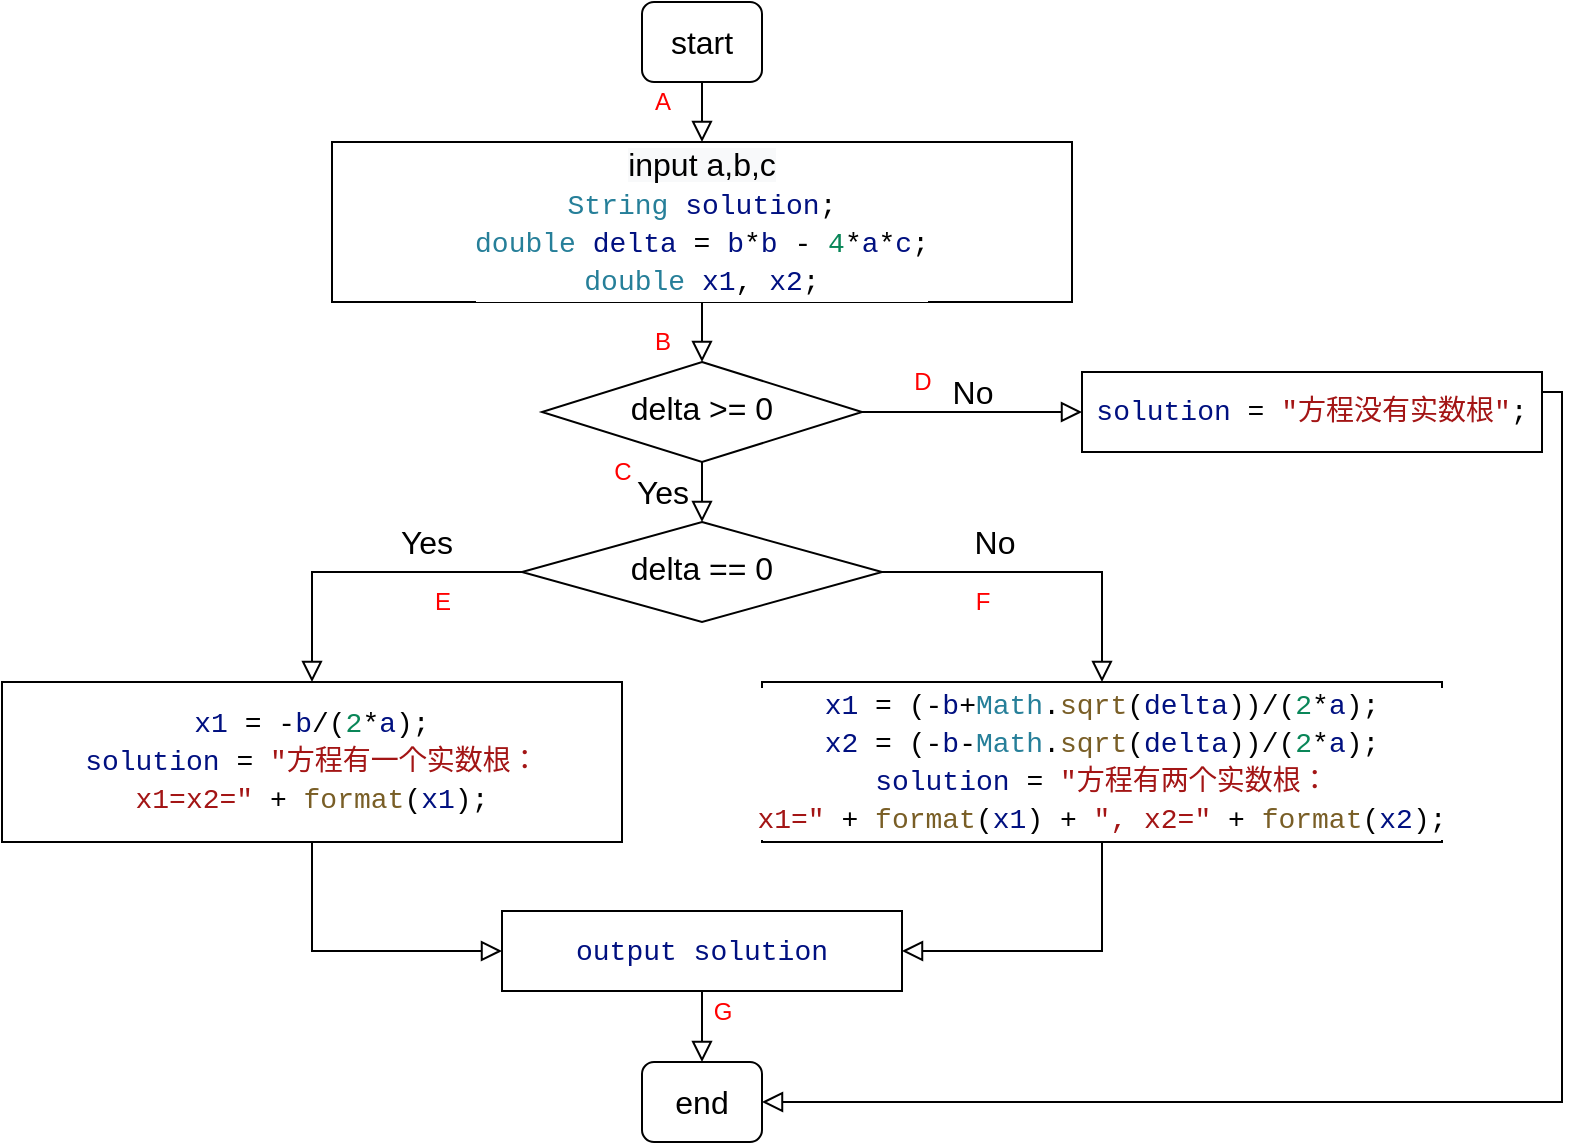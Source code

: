<mxfile version="14.6.11" type="github">
  <diagram id="C5RBs43oDa-KdzZeNtuy" name="Page-1">
    <mxGraphModel dx="1022" dy="436" grid="1" gridSize="10" guides="1" tooltips="1" connect="1" arrows="1" fold="1" page="1" pageScale="1" pageWidth="827" pageHeight="1169" math="0" shadow="0">
      <root>
        <mxCell id="WIyWlLk6GJQsqaUBKTNV-0" />
        <mxCell id="WIyWlLk6GJQsqaUBKTNV-1" parent="WIyWlLk6GJQsqaUBKTNV-0" />
        <mxCell id="fIqPK13ThxbJ5xYCtsDk-0" value="start" style="rounded=1;whiteSpace=wrap;html=1;fontSize=16;glass=0;strokeWidth=1;shadow=0;" parent="WIyWlLk6GJQsqaUBKTNV-1" vertex="1">
          <mxGeometry x="340" y="130" width="60" height="40" as="geometry" />
        </mxCell>
        <mxCell id="fIqPK13ThxbJ5xYCtsDk-1" value="Yes" style="rounded=0;html=1;jettySize=auto;orthogonalLoop=1;fontSize=16;endArrow=block;endFill=0;endSize=8;strokeWidth=1;shadow=0;labelBackgroundColor=none;edgeStyle=orthogonalEdgeStyle;" parent="WIyWlLk6GJQsqaUBKTNV-1" source="fIqPK13ThxbJ5xYCtsDk-3" target="fIqPK13ThxbJ5xYCtsDk-7" edge="1">
          <mxGeometry y="20" relative="1" as="geometry">
            <mxPoint as="offset" />
          </mxGeometry>
        </mxCell>
        <mxCell id="fIqPK13ThxbJ5xYCtsDk-2" value="No" style="edgeStyle=orthogonalEdgeStyle;rounded=0;html=1;jettySize=auto;orthogonalLoop=1;fontSize=16;endArrow=block;endFill=0;endSize=8;strokeWidth=1;shadow=0;labelBackgroundColor=none;" parent="WIyWlLk6GJQsqaUBKTNV-1" source="fIqPK13ThxbJ5xYCtsDk-3" target="fIqPK13ThxbJ5xYCtsDk-4" edge="1">
          <mxGeometry y="10" relative="1" as="geometry">
            <mxPoint as="offset" />
          </mxGeometry>
        </mxCell>
        <mxCell id="fIqPK13ThxbJ5xYCtsDk-3" value="delta &amp;gt;= 0" style="rhombus;whiteSpace=wrap;html=1;shadow=0;fontFamily=Helvetica;fontSize=16;align=center;strokeWidth=1;spacing=6;spacingTop=-4;" parent="WIyWlLk6GJQsqaUBKTNV-1" vertex="1">
          <mxGeometry x="290" y="310" width="160" height="50" as="geometry" />
        </mxCell>
        <mxCell id="fIqPK13ThxbJ5xYCtsDk-4" value="&lt;div style=&quot;background-color: rgb(255 , 255 , 255) ; font-family: &amp;#34;consolas&amp;#34; , &amp;#34;courier new&amp;#34; , monospace ; font-size: 14px ; line-height: 19px&quot;&gt;&lt;span style=&quot;color: #001080&quot;&gt;solution&lt;/span&gt;&amp;nbsp;=&amp;nbsp;&lt;span style=&quot;color: #a31515&quot;&gt;&quot;方程没有实数根&quot;&lt;/span&gt;;&lt;/div&gt;" style="rounded=0;whiteSpace=wrap;html=1;fontSize=16;glass=0;strokeWidth=1;shadow=0;" parent="WIyWlLk6GJQsqaUBKTNV-1" vertex="1">
          <mxGeometry x="560" y="315" width="230" height="40" as="geometry" />
        </mxCell>
        <mxCell id="fIqPK13ThxbJ5xYCtsDk-5" value="No" style="rounded=0;html=1;jettySize=auto;orthogonalLoop=1;fontSize=16;endArrow=block;endFill=0;endSize=8;strokeWidth=1;shadow=0;labelBackgroundColor=none;edgeStyle=orthogonalEdgeStyle;entryX=0.5;entryY=0;entryDx=0;entryDy=0;exitX=1;exitY=0.5;exitDx=0;exitDy=0;" parent="WIyWlLk6GJQsqaUBKTNV-1" source="fIqPK13ThxbJ5xYCtsDk-7" target="fIqPK13ThxbJ5xYCtsDk-8" edge="1">
          <mxGeometry x="-0.33" y="15" relative="1" as="geometry">
            <mxPoint as="offset" />
            <mxPoint x="520" y="415" as="targetPoint" />
          </mxGeometry>
        </mxCell>
        <mxCell id="fIqPK13ThxbJ5xYCtsDk-6" value="Yes&lt;br&gt;" style="edgeStyle=orthogonalEdgeStyle;rounded=0;html=1;jettySize=auto;orthogonalLoop=1;fontSize=16;endArrow=block;endFill=0;endSize=8;strokeWidth=1;shadow=0;labelBackgroundColor=none;exitX=0;exitY=0.5;exitDx=0;exitDy=0;" parent="WIyWlLk6GJQsqaUBKTNV-1" source="fIqPK13ThxbJ5xYCtsDk-7" target="fIqPK13ThxbJ5xYCtsDk-9" edge="1">
          <mxGeometry x="-0.394" y="-15" relative="1" as="geometry">
            <mxPoint as="offset" />
          </mxGeometry>
        </mxCell>
        <mxCell id="fIqPK13ThxbJ5xYCtsDk-7" value="delta == 0" style="rhombus;whiteSpace=wrap;html=1;shadow=0;fontFamily=Helvetica;fontSize=16;align=center;strokeWidth=1;spacing=6;spacingTop=-4;" parent="WIyWlLk6GJQsqaUBKTNV-1" vertex="1">
          <mxGeometry x="280" y="390" width="180" height="50" as="geometry" />
        </mxCell>
        <mxCell id="fIqPK13ThxbJ5xYCtsDk-8" value="&lt;div style=&quot;background-color: rgb(255 , 255 , 255) ; font-family: &amp;#34;consolas&amp;#34; , &amp;#34;courier new&amp;#34; , monospace ; font-size: 14px ; line-height: 19px&quot;&gt;&lt;div style=&quot;font-family: &amp;#34;consolas&amp;#34; , &amp;#34;courier new&amp;#34; , monospace ; line-height: 19px&quot;&gt;&lt;span style=&quot;color: #001080&quot;&gt;x1&lt;/span&gt;&amp;nbsp;=&amp;nbsp;(-&lt;span style=&quot;color: #001080&quot;&gt;b&lt;/span&gt;+&lt;span style=&quot;color: #267f99&quot;&gt;Math&lt;/span&gt;.&lt;span style=&quot;color: #795e26&quot;&gt;sqrt&lt;/span&gt;(&lt;span style=&quot;color: #001080&quot;&gt;delta&lt;/span&gt;))/(&lt;span style=&quot;color: #098658&quot;&gt;2&lt;/span&gt;*&lt;span style=&quot;color: #001080&quot;&gt;a&lt;/span&gt;);&lt;/div&gt;&lt;div style=&quot;font-family: &amp;#34;consolas&amp;#34; , &amp;#34;courier new&amp;#34; , monospace ; line-height: 19px&quot;&gt;&lt;div style=&quot;font-family: &amp;#34;consolas&amp;#34; , &amp;#34;courier new&amp;#34; , monospace ; line-height: 19px&quot;&gt;&lt;span style=&quot;color: #001080&quot;&gt;x2&lt;/span&gt;&amp;nbsp;=&amp;nbsp;(-&lt;span style=&quot;color: #001080&quot;&gt;b&lt;/span&gt;-&lt;span style=&quot;color: #267f99&quot;&gt;Math&lt;/span&gt;.&lt;span style=&quot;color: #795e26&quot;&gt;sqrt&lt;/span&gt;(&lt;span style=&quot;color: #001080&quot;&gt;delta&lt;/span&gt;))/(&lt;span style=&quot;color: #098658&quot;&gt;2&lt;/span&gt;*&lt;span style=&quot;color: #001080&quot;&gt;a&lt;/span&gt;);&lt;/div&gt;&lt;div style=&quot;font-family: &amp;#34;consolas&amp;#34; , &amp;#34;courier new&amp;#34; , monospace ; line-height: 19px&quot;&gt;&lt;div style=&quot;font-family: &amp;#34;consolas&amp;#34; , &amp;#34;courier new&amp;#34; , monospace ; line-height: 19px&quot;&gt;&lt;span style=&quot;color: #001080&quot;&gt;solution&lt;/span&gt;&amp;nbsp;=&amp;nbsp;&lt;span style=&quot;color: #a31515&quot;&gt;&quot;方程有两个实数根：x1=&quot;&lt;/span&gt;&amp;nbsp;+&amp;nbsp;&lt;span style=&quot;color: #795e26&quot;&gt;format&lt;/span&gt;(&lt;span style=&quot;color: #001080&quot;&gt;x1&lt;/span&gt;)&amp;nbsp;+&amp;nbsp;&lt;span style=&quot;color: #a31515&quot;&gt;&quot;,&amp;nbsp;x2=&quot;&lt;/span&gt;&amp;nbsp;+&amp;nbsp;&lt;span style=&quot;color: #795e26&quot;&gt;format&lt;/span&gt;(&lt;span style=&quot;color: #001080&quot;&gt;x2&lt;/span&gt;);&lt;/div&gt;&lt;/div&gt;&lt;/div&gt;&lt;/div&gt;" style="rounded=0;whiteSpace=wrap;html=1;fontSize=16;glass=0;strokeWidth=1;shadow=0;" parent="WIyWlLk6GJQsqaUBKTNV-1" vertex="1">
          <mxGeometry x="400" y="470" width="340" height="80" as="geometry" />
        </mxCell>
        <mxCell id="fIqPK13ThxbJ5xYCtsDk-9" value="&lt;div style=&quot;background-color: rgb(255 , 255 , 255) ; font-family: &amp;#34;consolas&amp;#34; , &amp;#34;courier new&amp;#34; , monospace ; font-size: 14px ; line-height: 19px&quot;&gt;&lt;div style=&quot;font-family: &amp;#34;consolas&amp;#34; , &amp;#34;courier new&amp;#34; , monospace ; line-height: 19px&quot;&gt;&lt;div&gt;&lt;span style=&quot;color: #001080&quot;&gt;x1&lt;/span&gt;&amp;nbsp;=&amp;nbsp;-&lt;span style=&quot;color: #001080&quot;&gt;b&lt;/span&gt;/(&lt;span style=&quot;color: #098658&quot;&gt;2&lt;/span&gt;*&lt;span style=&quot;color: #001080&quot;&gt;a&lt;/span&gt;);&lt;/div&gt;&lt;div&gt;&lt;span style=&quot;color: rgb(0 , 16 , 128)&quot;&gt;solution&lt;/span&gt;&amp;nbsp;=&amp;nbsp;&lt;span style=&quot;color: rgb(163 , 21 , 21)&quot;&gt;&quot;方程有一个实数根：x1=x2=&quot;&lt;/span&gt;&amp;nbsp;+&amp;nbsp;&lt;span style=&quot;color: rgb(121 , 94 , 38)&quot;&gt;format&lt;/span&gt;(&lt;span style=&quot;color: rgb(0 , 16 , 128)&quot;&gt;x1&lt;/span&gt;);&lt;/div&gt;&lt;/div&gt;&lt;/div&gt;" style="rounded=0;whiteSpace=wrap;html=1;fontSize=16;glass=0;strokeWidth=1;shadow=0;" parent="WIyWlLk6GJQsqaUBKTNV-1" vertex="1">
          <mxGeometry x="20" y="470" width="310" height="80" as="geometry" />
        </mxCell>
        <mxCell id="fIqPK13ThxbJ5xYCtsDk-12" value="&lt;div style=&quot;background-color: rgb(255 , 255 , 255) ; font-family: &amp;#34;consolas&amp;#34; , &amp;#34;courier new&amp;#34; , monospace ; font-size: 14px ; line-height: 19px&quot;&gt;&lt;font color=&quot;#001080&quot;&gt;output solution&lt;/font&gt;&lt;/div&gt;" style="rounded=0;whiteSpace=wrap;html=1;fontSize=16;glass=0;strokeWidth=1;shadow=0;" parent="WIyWlLk6GJQsqaUBKTNV-1" vertex="1">
          <mxGeometry x="270" y="584.5" width="200" height="40" as="geometry" />
        </mxCell>
        <mxCell id="fIqPK13ThxbJ5xYCtsDk-28" value="" style="rounded=0;html=1;jettySize=auto;orthogonalLoop=1;fontSize=16;endArrow=block;endFill=0;endSize=8;strokeWidth=1;shadow=0;labelBackgroundColor=none;edgeStyle=orthogonalEdgeStyle;exitX=0.5;exitY=1;exitDx=0;exitDy=0;entryX=0.5;entryY=0;entryDx=0;entryDy=0;" parent="WIyWlLk6GJQsqaUBKTNV-1" source="fIqPK13ThxbJ5xYCtsDk-0" target="fIqPK13ThxbJ5xYCtsDk-48" edge="1">
          <mxGeometry y="20" relative="1" as="geometry">
            <mxPoint as="offset" />
            <mxPoint x="380" y="180" as="sourcePoint" />
            <mxPoint x="370" y="140" as="targetPoint" />
          </mxGeometry>
        </mxCell>
        <mxCell id="fIqPK13ThxbJ5xYCtsDk-30" value="" style="rounded=0;html=1;jettySize=auto;orthogonalLoop=1;fontSize=16;endArrow=block;endFill=0;endSize=8;strokeWidth=1;shadow=0;labelBackgroundColor=none;edgeStyle=orthogonalEdgeStyle;exitX=0.5;exitY=1;exitDx=0;exitDy=0;entryX=1;entryY=0.5;entryDx=0;entryDy=0;" parent="WIyWlLk6GJQsqaUBKTNV-1" source="fIqPK13ThxbJ5xYCtsDk-8" target="fIqPK13ThxbJ5xYCtsDk-12" edge="1">
          <mxGeometry y="20" relative="1" as="geometry">
            <mxPoint as="offset" />
            <mxPoint x="730" y="460" as="sourcePoint" />
            <mxPoint x="730" y="675" as="targetPoint" />
          </mxGeometry>
        </mxCell>
        <mxCell id="fIqPK13ThxbJ5xYCtsDk-31" value="" style="rounded=0;html=1;jettySize=auto;orthogonalLoop=1;fontSize=16;endArrow=block;endFill=0;endSize=8;strokeWidth=1;shadow=0;labelBackgroundColor=none;edgeStyle=orthogonalEdgeStyle;entryX=0;entryY=0.5;entryDx=0;entryDy=0;exitX=0.5;exitY=1;exitDx=0;exitDy=0;" parent="WIyWlLk6GJQsqaUBKTNV-1" source="fIqPK13ThxbJ5xYCtsDk-9" target="fIqPK13ThxbJ5xYCtsDk-12" edge="1">
          <mxGeometry y="20" relative="1" as="geometry">
            <mxPoint as="offset" />
            <mxPoint x="740" y="470" as="sourcePoint" />
            <mxPoint x="740" y="685" as="targetPoint" />
          </mxGeometry>
        </mxCell>
        <mxCell id="fIqPK13ThxbJ5xYCtsDk-48" value="&lt;div style=&quot;background-color: rgb(255 , 255 , 255) ; font-family: &amp;#34;consolas&amp;#34; , &amp;#34;courier new&amp;#34; , monospace ; font-size: 14px ; line-height: 19px&quot;&gt;&lt;div style=&quot;font-family: &amp;#34;consolas&amp;#34; , &amp;#34;courier new&amp;#34; , monospace ; line-height: 19px&quot;&gt;&lt;div&gt;&lt;span style=&quot;font-family: &amp;#34;helvetica&amp;#34; ; font-size: 16px ; background-color: rgb(248 , 249 , 250)&quot;&gt;input a,b,c&lt;/span&gt;&lt;span style=&quot;color: #267f99&quot;&gt;&lt;br&gt;&lt;/span&gt;&lt;/div&gt;&lt;div&gt;&lt;span style=&quot;color: #267f99&quot;&gt;String&lt;/span&gt;&amp;nbsp;&lt;span style=&quot;color: #001080&quot;&gt;solution&lt;/span&gt;;&lt;/div&gt;&lt;div&gt;&lt;span style=&quot;color: rgb(38 , 127 , 153)&quot;&gt;double&lt;/span&gt;&amp;nbsp;&lt;span style=&quot;color: rgb(0 , 16 , 128)&quot;&gt;delta&lt;/span&gt;&amp;nbsp;=&amp;nbsp;&lt;span style=&quot;color: rgb(0 , 16 , 128)&quot;&gt;b&lt;/span&gt;*&lt;span style=&quot;color: rgb(0 , 16 , 128)&quot;&gt;b&lt;/span&gt;&amp;nbsp;-&amp;nbsp;&lt;span style=&quot;color: rgb(9 , 134 , 88)&quot;&gt;4&lt;/span&gt;*&lt;span style=&quot;color: rgb(0 , 16 , 128)&quot;&gt;a&lt;/span&gt;*&lt;span style=&quot;color: rgb(0 , 16 , 128)&quot;&gt;c&lt;/span&gt;;&lt;/div&gt;&lt;div&gt;&lt;span style=&quot;color: rgb(38 , 127 , 153)&quot;&gt;double&lt;/span&gt;&amp;nbsp;&lt;span style=&quot;color: rgb(0 , 16 , 128)&quot;&gt;x1&lt;/span&gt;,&amp;nbsp;&lt;span style=&quot;color: rgb(0 , 16 , 128)&quot;&gt;x2&lt;/span&gt;;&lt;/div&gt;&lt;/div&gt;&lt;/div&gt;" style="rounded=0;whiteSpace=wrap;html=1;fontSize=16;glass=0;strokeWidth=1;shadow=0;" parent="WIyWlLk6GJQsqaUBKTNV-1" vertex="1">
          <mxGeometry x="185" y="200" width="370" height="80" as="geometry" />
        </mxCell>
        <mxCell id="fIqPK13ThxbJ5xYCtsDk-49" value="" style="rounded=0;html=1;jettySize=auto;orthogonalLoop=1;fontSize=16;endArrow=block;endFill=0;endSize=8;strokeWidth=1;shadow=0;labelBackgroundColor=none;edgeStyle=orthogonalEdgeStyle;entryX=0.5;entryY=0;entryDx=0;entryDy=0;exitX=0.5;exitY=1;exitDx=0;exitDy=0;" parent="WIyWlLk6GJQsqaUBKTNV-1" source="fIqPK13ThxbJ5xYCtsDk-48" target="fIqPK13ThxbJ5xYCtsDk-3" edge="1">
          <mxGeometry y="20" relative="1" as="geometry">
            <mxPoint as="offset" />
            <mxPoint x="380" y="190" as="sourcePoint" />
            <mxPoint x="380" y="230" as="targetPoint" />
          </mxGeometry>
        </mxCell>
        <mxCell id="fIqPK13ThxbJ5xYCtsDk-50" value="end" style="rounded=1;whiteSpace=wrap;html=1;fontSize=16;glass=0;strokeWidth=1;shadow=0;" parent="WIyWlLk6GJQsqaUBKTNV-1" vertex="1">
          <mxGeometry x="340" y="660" width="60" height="40" as="geometry" />
        </mxCell>
        <mxCell id="fIqPK13ThxbJ5xYCtsDk-52" value="" style="rounded=0;html=1;jettySize=auto;orthogonalLoop=1;fontSize=16;endArrow=block;endFill=0;endSize=8;strokeWidth=1;shadow=0;labelBackgroundColor=none;edgeStyle=orthogonalEdgeStyle;entryX=0.5;entryY=0;entryDx=0;entryDy=0;exitX=0.5;exitY=1;exitDx=0;exitDy=0;" parent="WIyWlLk6GJQsqaUBKTNV-1" source="fIqPK13ThxbJ5xYCtsDk-12" target="fIqPK13ThxbJ5xYCtsDk-50" edge="1">
          <mxGeometry y="20" relative="1" as="geometry">
            <mxPoint as="offset" />
            <mxPoint x="340" y="950" as="sourcePoint" />
            <mxPoint x="390" y="1510" as="targetPoint" />
          </mxGeometry>
        </mxCell>
        <mxCell id="fIqPK13ThxbJ5xYCtsDk-53" value="" style="rounded=0;html=1;jettySize=auto;orthogonalLoop=1;fontSize=16;endArrow=block;endFill=0;endSize=8;strokeWidth=1;shadow=0;labelBackgroundColor=none;edgeStyle=orthogonalEdgeStyle;exitX=1;exitY=0.5;exitDx=0;exitDy=0;entryX=1;entryY=0.5;entryDx=0;entryDy=0;" parent="WIyWlLk6GJQsqaUBKTNV-1" source="fIqPK13ThxbJ5xYCtsDk-4" target="fIqPK13ThxbJ5xYCtsDk-50" edge="1">
          <mxGeometry y="20" relative="1" as="geometry">
            <mxPoint as="offset" />
            <mxPoint x="780" y="230" as="sourcePoint" />
            <mxPoint x="530" y="1074.286" as="targetPoint" />
            <Array as="points">
              <mxPoint x="800" y="325" />
              <mxPoint x="800" y="680" />
            </Array>
          </mxGeometry>
        </mxCell>
        <mxCell id="I3H7PxXZM_XVZrnDZHrF-0" value="&lt;font color=&quot;#ff0000&quot;&gt;A&lt;/font&gt;" style="text;html=1;align=center;verticalAlign=middle;resizable=0;points=[];autosize=1;strokeColor=none;" vertex="1" parent="WIyWlLk6GJQsqaUBKTNV-1">
          <mxGeometry x="340" y="170" width="20" height="20" as="geometry" />
        </mxCell>
        <mxCell id="I3H7PxXZM_XVZrnDZHrF-1" value="&lt;font color=&quot;#ff0000&quot;&gt;B&lt;/font&gt;" style="text;html=1;align=center;verticalAlign=middle;resizable=0;points=[];autosize=1;strokeColor=none;" vertex="1" parent="WIyWlLk6GJQsqaUBKTNV-1">
          <mxGeometry x="340" y="290" width="20" height="20" as="geometry" />
        </mxCell>
        <mxCell id="I3H7PxXZM_XVZrnDZHrF-2" value="&lt;font color=&quot;#ff0000&quot;&gt;C&lt;/font&gt;" style="text;html=1;align=center;verticalAlign=middle;resizable=0;points=[];autosize=1;strokeColor=none;" vertex="1" parent="WIyWlLk6GJQsqaUBKTNV-1">
          <mxGeometry x="320" y="355" width="20" height="20" as="geometry" />
        </mxCell>
        <mxCell id="I3H7PxXZM_XVZrnDZHrF-3" value="&lt;font color=&quot;#ff0000&quot;&gt;D&lt;/font&gt;" style="text;html=1;align=center;verticalAlign=middle;resizable=0;points=[];autosize=1;strokeColor=none;" vertex="1" parent="WIyWlLk6GJQsqaUBKTNV-1">
          <mxGeometry x="470" y="310" width="20" height="20" as="geometry" />
        </mxCell>
        <mxCell id="I3H7PxXZM_XVZrnDZHrF-4" value="&lt;font color=&quot;#ff0000&quot;&gt;E&lt;/font&gt;" style="text;html=1;align=center;verticalAlign=middle;resizable=0;points=[];autosize=1;strokeColor=none;" vertex="1" parent="WIyWlLk6GJQsqaUBKTNV-1">
          <mxGeometry x="230" y="420" width="20" height="20" as="geometry" />
        </mxCell>
        <mxCell id="I3H7PxXZM_XVZrnDZHrF-5" value="&lt;font color=&quot;#ff0000&quot;&gt;F&lt;/font&gt;" style="text;html=1;align=center;verticalAlign=middle;resizable=0;points=[];autosize=1;strokeColor=none;" vertex="1" parent="WIyWlLk6GJQsqaUBKTNV-1">
          <mxGeometry x="500" y="420" width="20" height="20" as="geometry" />
        </mxCell>
        <mxCell id="I3H7PxXZM_XVZrnDZHrF-6" value="&lt;font color=&quot;#ff0000&quot;&gt;G&lt;/font&gt;" style="text;html=1;align=center;verticalAlign=middle;resizable=0;points=[];autosize=1;strokeColor=none;" vertex="1" parent="WIyWlLk6GJQsqaUBKTNV-1">
          <mxGeometry x="370" y="624.5" width="20" height="20" as="geometry" />
        </mxCell>
      </root>
    </mxGraphModel>
  </diagram>
</mxfile>
